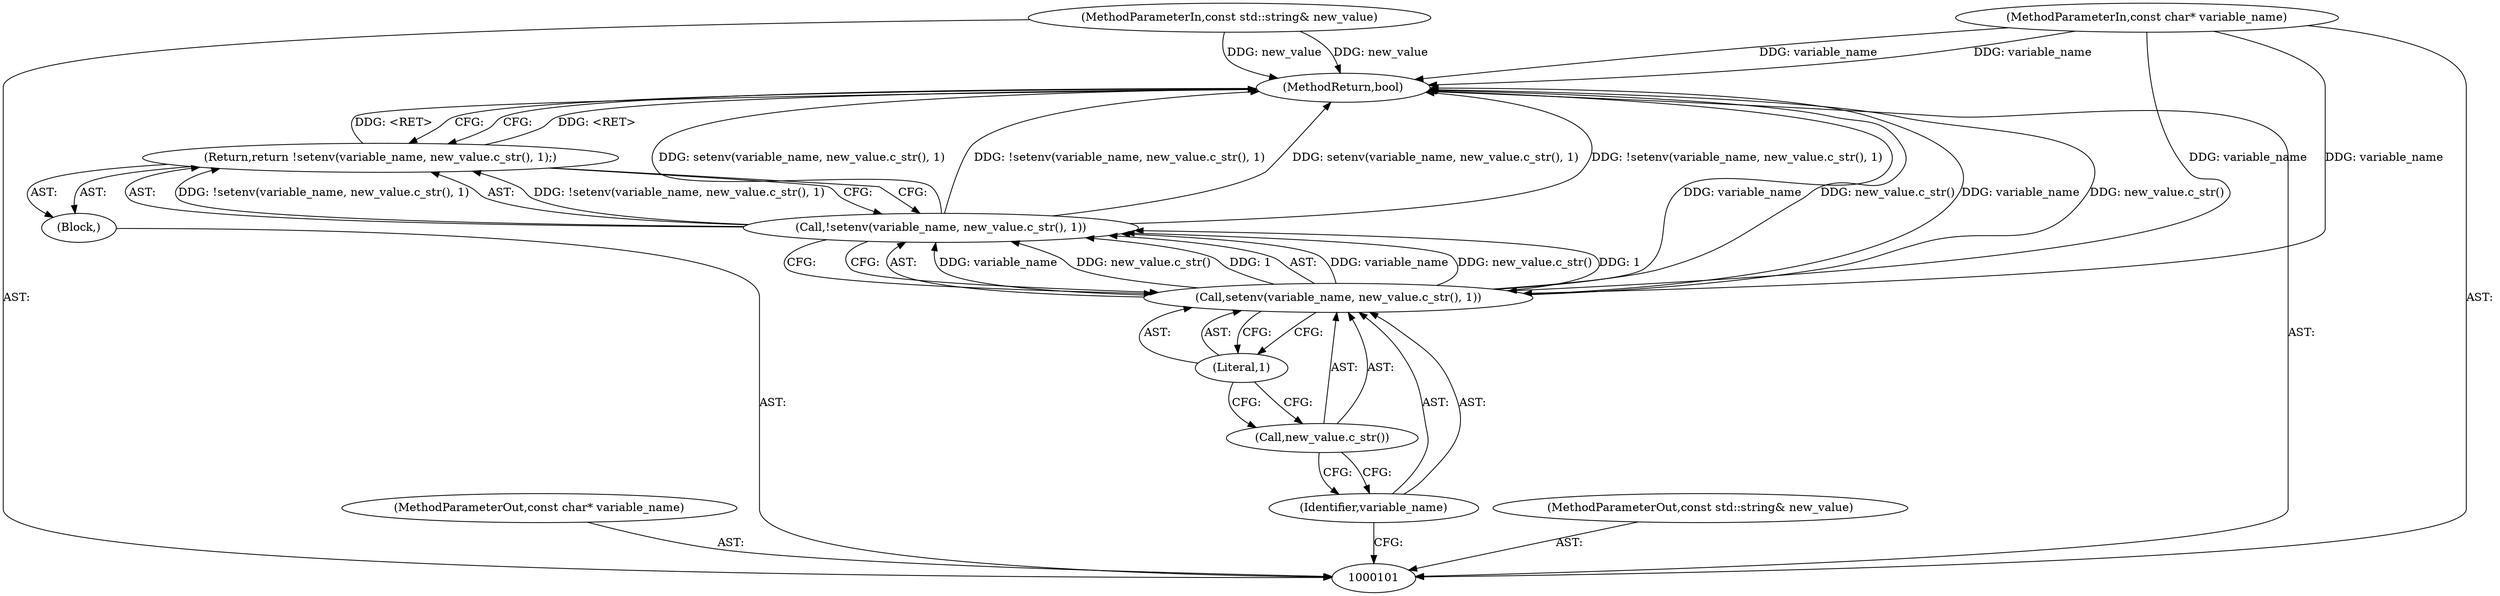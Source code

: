 digraph "0_Chrome_c10688623b331e0c72c502b718cff5016de61f85" {
"1000102" [label="(MethodParameterIn,const char* variable_name)"];
"1000131" [label="(MethodParameterOut,const char* variable_name)"];
"1000111" [label="(MethodReturn,bool)"];
"1000103" [label="(MethodParameterIn,const std::string& new_value)"];
"1000132" [label="(MethodParameterOut,const std::string& new_value)"];
"1000104" [label="(Block,)"];
"1000106" [label="(Call,!setenv(variable_name, new_value.c_str(), 1))"];
"1000107" [label="(Call,setenv(variable_name, new_value.c_str(), 1))"];
"1000108" [label="(Identifier,variable_name)"];
"1000109" [label="(Call,new_value.c_str())"];
"1000105" [label="(Return,return !setenv(variable_name, new_value.c_str(), 1);)"];
"1000110" [label="(Literal,1)"];
"1000102" -> "1000101"  [label="AST: "];
"1000102" -> "1000111"  [label="DDG: variable_name"];
"1000102" -> "1000107"  [label="DDG: variable_name"];
"1000131" -> "1000101"  [label="AST: "];
"1000111" -> "1000101"  [label="AST: "];
"1000111" -> "1000105"  [label="CFG: "];
"1000107" -> "1000111"  [label="DDG: variable_name"];
"1000107" -> "1000111"  [label="DDG: new_value.c_str()"];
"1000106" -> "1000111"  [label="DDG: setenv(variable_name, new_value.c_str(), 1)"];
"1000106" -> "1000111"  [label="DDG: !setenv(variable_name, new_value.c_str(), 1)"];
"1000103" -> "1000111"  [label="DDG: new_value"];
"1000102" -> "1000111"  [label="DDG: variable_name"];
"1000105" -> "1000111"  [label="DDG: <RET>"];
"1000103" -> "1000101"  [label="AST: "];
"1000103" -> "1000111"  [label="DDG: new_value"];
"1000132" -> "1000101"  [label="AST: "];
"1000104" -> "1000101"  [label="AST: "];
"1000105" -> "1000104"  [label="AST: "];
"1000106" -> "1000105"  [label="AST: "];
"1000106" -> "1000107"  [label="CFG: "];
"1000107" -> "1000106"  [label="AST: "];
"1000105" -> "1000106"  [label="CFG: "];
"1000106" -> "1000111"  [label="DDG: setenv(variable_name, new_value.c_str(), 1)"];
"1000106" -> "1000111"  [label="DDG: !setenv(variable_name, new_value.c_str(), 1)"];
"1000106" -> "1000105"  [label="DDG: !setenv(variable_name, new_value.c_str(), 1)"];
"1000107" -> "1000106"  [label="DDG: variable_name"];
"1000107" -> "1000106"  [label="DDG: new_value.c_str()"];
"1000107" -> "1000106"  [label="DDG: 1"];
"1000107" -> "1000106"  [label="AST: "];
"1000107" -> "1000110"  [label="CFG: "];
"1000108" -> "1000107"  [label="AST: "];
"1000109" -> "1000107"  [label="AST: "];
"1000110" -> "1000107"  [label="AST: "];
"1000106" -> "1000107"  [label="CFG: "];
"1000107" -> "1000111"  [label="DDG: variable_name"];
"1000107" -> "1000111"  [label="DDG: new_value.c_str()"];
"1000107" -> "1000106"  [label="DDG: variable_name"];
"1000107" -> "1000106"  [label="DDG: new_value.c_str()"];
"1000107" -> "1000106"  [label="DDG: 1"];
"1000102" -> "1000107"  [label="DDG: variable_name"];
"1000108" -> "1000107"  [label="AST: "];
"1000108" -> "1000101"  [label="CFG: "];
"1000109" -> "1000108"  [label="CFG: "];
"1000109" -> "1000107"  [label="AST: "];
"1000109" -> "1000108"  [label="CFG: "];
"1000110" -> "1000109"  [label="CFG: "];
"1000105" -> "1000104"  [label="AST: "];
"1000105" -> "1000106"  [label="CFG: "];
"1000106" -> "1000105"  [label="AST: "];
"1000111" -> "1000105"  [label="CFG: "];
"1000105" -> "1000111"  [label="DDG: <RET>"];
"1000106" -> "1000105"  [label="DDG: !setenv(variable_name, new_value.c_str(), 1)"];
"1000110" -> "1000107"  [label="AST: "];
"1000110" -> "1000109"  [label="CFG: "];
"1000107" -> "1000110"  [label="CFG: "];
}
